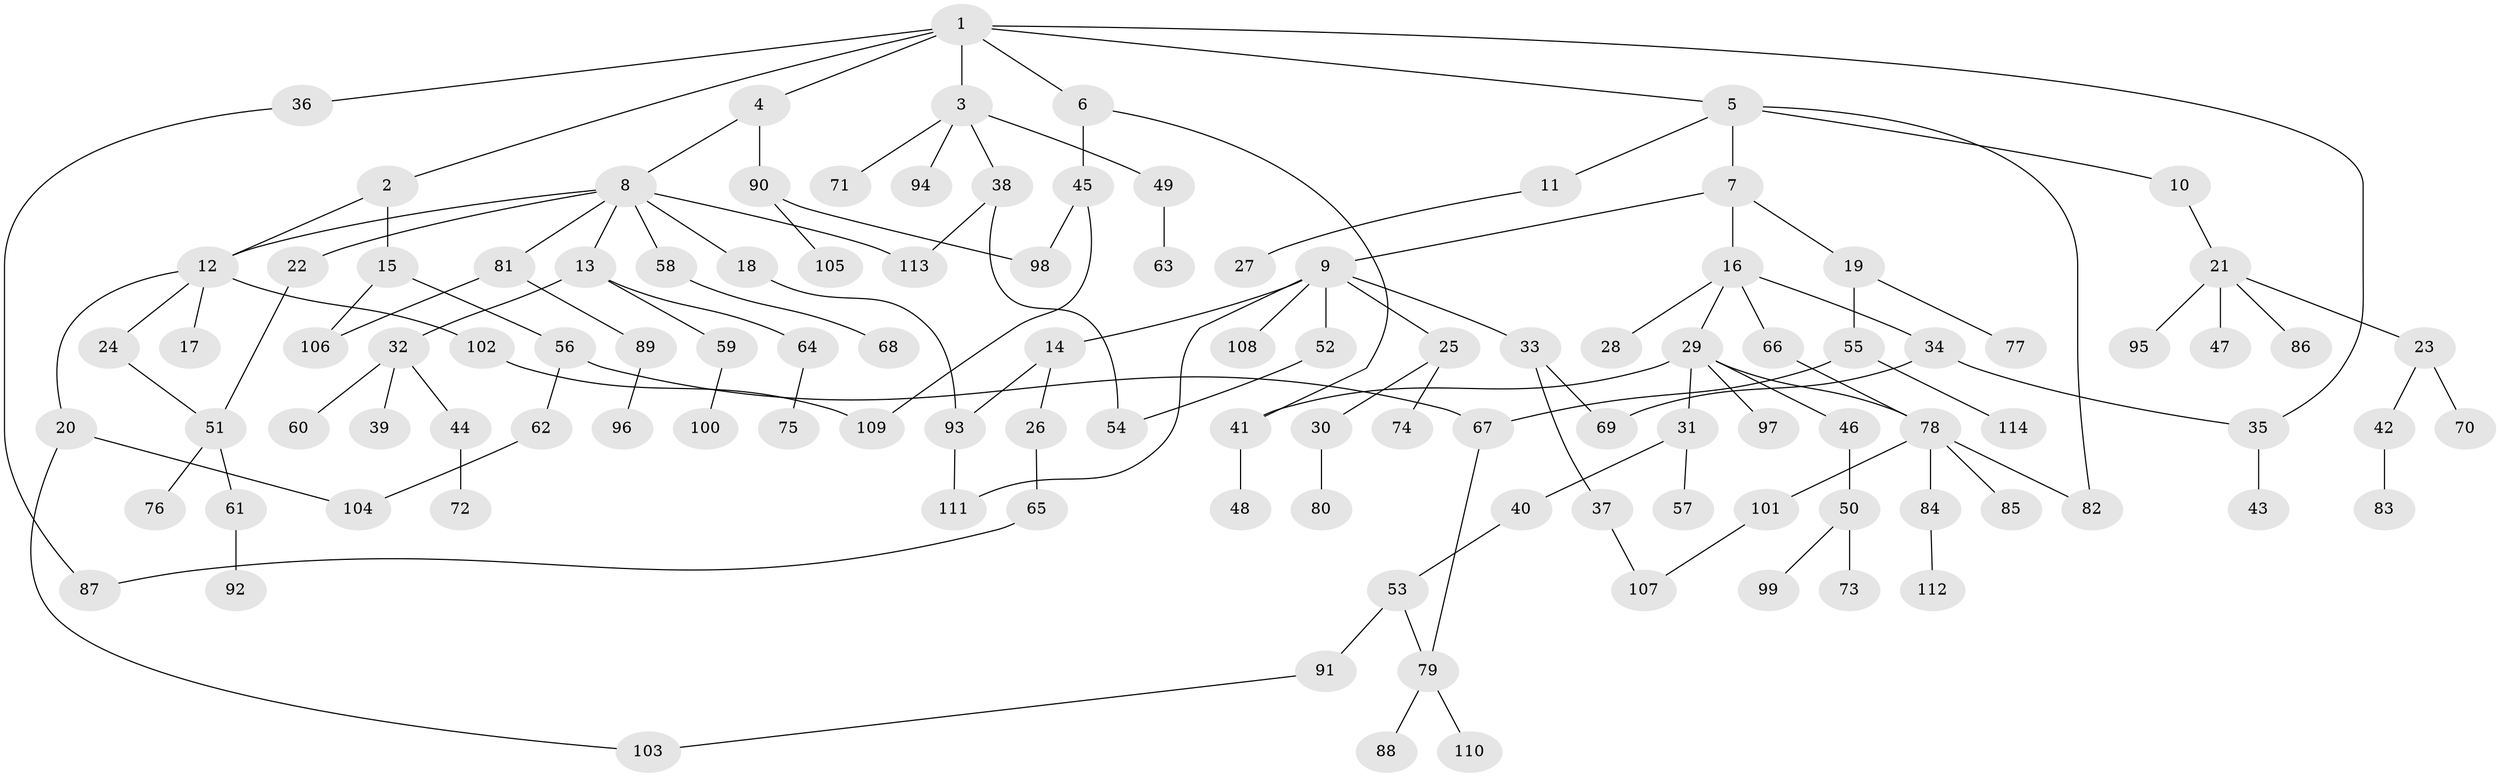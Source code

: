 // coarse degree distribution, {8: 0.013333333333333334, 3: 0.2, 4: 0.10666666666666667, 7: 0.013333333333333334, 12: 0.013333333333333334, 6: 0.02666666666666667, 2: 0.28, 1: 0.3333333333333333, 5: 0.013333333333333334}
// Generated by graph-tools (version 1.1) at 2025/23/03/03/25 07:23:31]
// undirected, 114 vertices, 133 edges
graph export_dot {
graph [start="1"]
  node [color=gray90,style=filled];
  1;
  2;
  3;
  4;
  5;
  6;
  7;
  8;
  9;
  10;
  11;
  12;
  13;
  14;
  15;
  16;
  17;
  18;
  19;
  20;
  21;
  22;
  23;
  24;
  25;
  26;
  27;
  28;
  29;
  30;
  31;
  32;
  33;
  34;
  35;
  36;
  37;
  38;
  39;
  40;
  41;
  42;
  43;
  44;
  45;
  46;
  47;
  48;
  49;
  50;
  51;
  52;
  53;
  54;
  55;
  56;
  57;
  58;
  59;
  60;
  61;
  62;
  63;
  64;
  65;
  66;
  67;
  68;
  69;
  70;
  71;
  72;
  73;
  74;
  75;
  76;
  77;
  78;
  79;
  80;
  81;
  82;
  83;
  84;
  85;
  86;
  87;
  88;
  89;
  90;
  91;
  92;
  93;
  94;
  95;
  96;
  97;
  98;
  99;
  100;
  101;
  102;
  103;
  104;
  105;
  106;
  107;
  108;
  109;
  110;
  111;
  112;
  113;
  114;
  1 -- 2;
  1 -- 3;
  1 -- 4;
  1 -- 5;
  1 -- 6;
  1 -- 35;
  1 -- 36;
  2 -- 15;
  2 -- 12;
  3 -- 38;
  3 -- 49;
  3 -- 71;
  3 -- 94;
  4 -- 8;
  4 -- 90;
  5 -- 7;
  5 -- 10;
  5 -- 11;
  5 -- 82;
  6 -- 45;
  6 -- 41;
  7 -- 9;
  7 -- 16;
  7 -- 19;
  8 -- 12;
  8 -- 13;
  8 -- 18;
  8 -- 22;
  8 -- 58;
  8 -- 81;
  8 -- 113;
  9 -- 14;
  9 -- 25;
  9 -- 33;
  9 -- 52;
  9 -- 108;
  9 -- 111;
  10 -- 21;
  11 -- 27;
  12 -- 17;
  12 -- 20;
  12 -- 24;
  12 -- 102;
  13 -- 32;
  13 -- 59;
  13 -- 64;
  14 -- 26;
  14 -- 93;
  15 -- 56;
  15 -- 106;
  16 -- 28;
  16 -- 29;
  16 -- 34;
  16 -- 66;
  18 -- 93;
  19 -- 55;
  19 -- 77;
  20 -- 103;
  20 -- 104;
  21 -- 23;
  21 -- 47;
  21 -- 86;
  21 -- 95;
  22 -- 51;
  23 -- 42;
  23 -- 70;
  24 -- 51;
  25 -- 30;
  25 -- 74;
  26 -- 65;
  29 -- 31;
  29 -- 41;
  29 -- 46;
  29 -- 97;
  29 -- 78;
  30 -- 80;
  31 -- 40;
  31 -- 57;
  32 -- 39;
  32 -- 44;
  32 -- 60;
  33 -- 37;
  33 -- 69;
  34 -- 69;
  34 -- 35;
  35 -- 43;
  36 -- 87;
  37 -- 107;
  38 -- 113;
  38 -- 54;
  40 -- 53;
  41 -- 48;
  42 -- 83;
  44 -- 72;
  45 -- 109;
  45 -- 98;
  46 -- 50;
  49 -- 63;
  50 -- 73;
  50 -- 99;
  51 -- 61;
  51 -- 76;
  52 -- 54;
  53 -- 91;
  53 -- 79;
  55 -- 114;
  55 -- 67;
  56 -- 62;
  56 -- 67;
  58 -- 68;
  59 -- 100;
  61 -- 92;
  62 -- 104;
  64 -- 75;
  65 -- 87;
  66 -- 78;
  67 -- 79;
  78 -- 84;
  78 -- 85;
  78 -- 101;
  78 -- 82;
  79 -- 88;
  79 -- 110;
  81 -- 89;
  81 -- 106;
  84 -- 112;
  89 -- 96;
  90 -- 98;
  90 -- 105;
  91 -- 103;
  93 -- 111;
  101 -- 107;
  102 -- 109;
}

